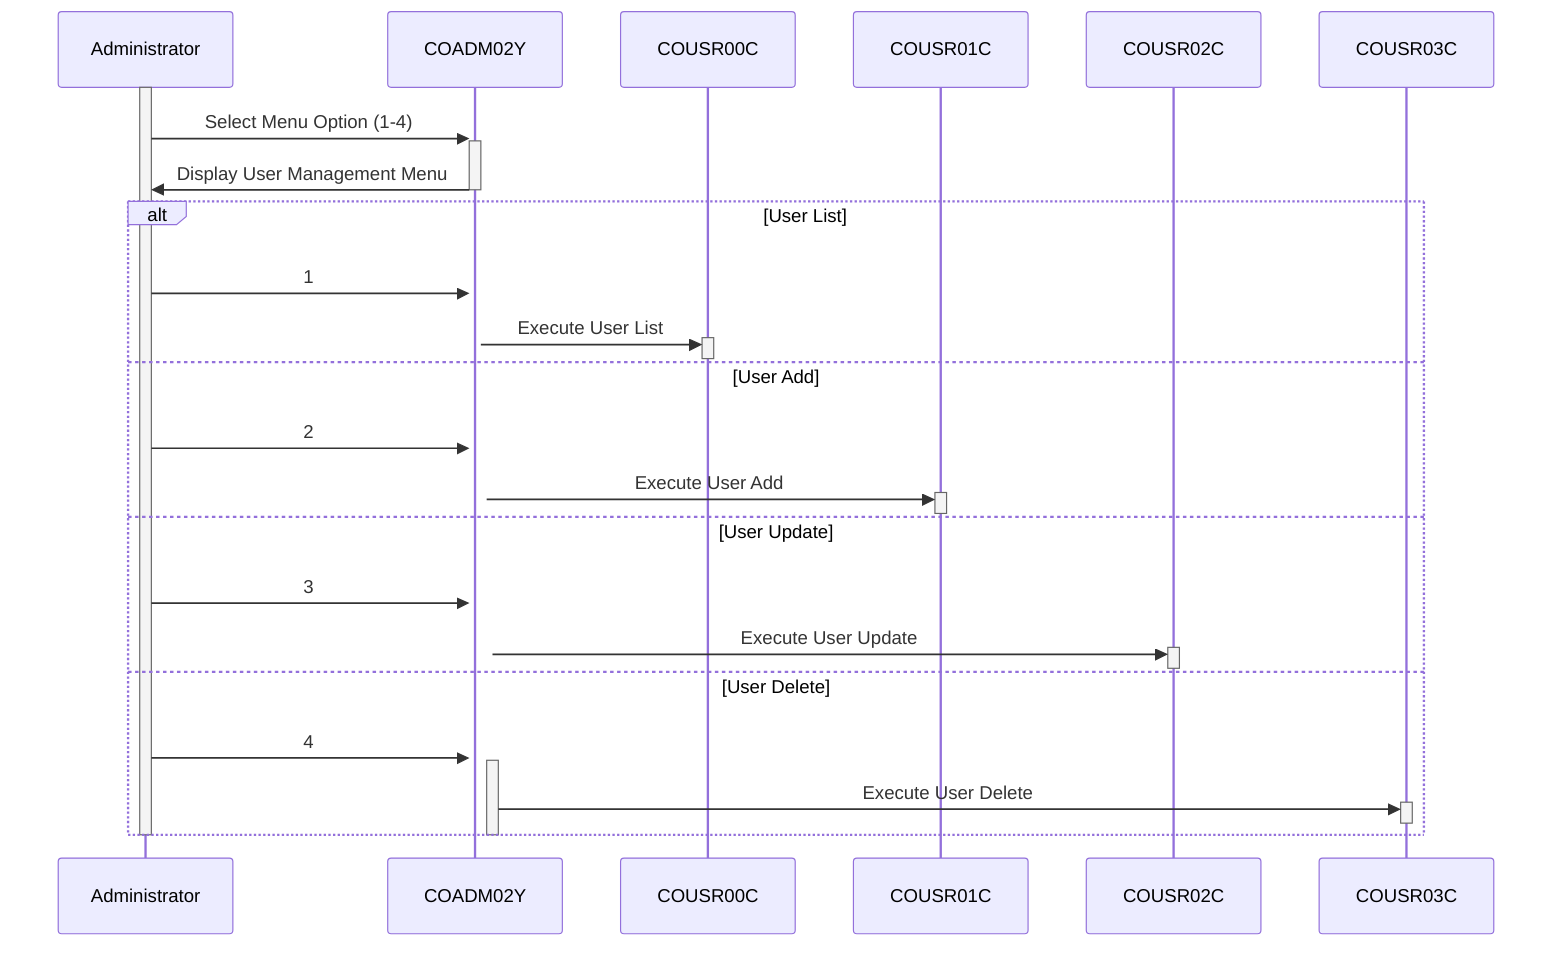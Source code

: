 sequenceDiagram
    participant Administrator
    participant COADM02Y
    participant COUSR00C
    participant COUSR01C
    participant COUSR02C
    participant COUSR03C

    activate Administrator
    Administrator->>+COADM02Y: Select Menu Option (1-4)
    COADM02Y->>-Administrator: Display User Management Menu

    alt User List
        Administrator->>+COADM02Y: 1
        COADM02Y->>+COUSR00C: Execute User List
        deactivate COUSR00C
    else User Add
        Administrator->>+COADM02Y: 2
        COADM02Y->>+COUSR01C: Execute User Add
        deactivate COUSR01C
    else User Update
        Administrator->>+COADM02Y: 3
        COADM02Y->>+COUSR02C: Execute User Update
        deactivate COUSR02C
    else User Delete
        Administrator->>+COADM02Y: 4
        COADM02Y->>+COUSR03C: Execute User Delete
        deactivate COUSR03C
    end

    deactivate Administrator
    deactivate COADM02Y